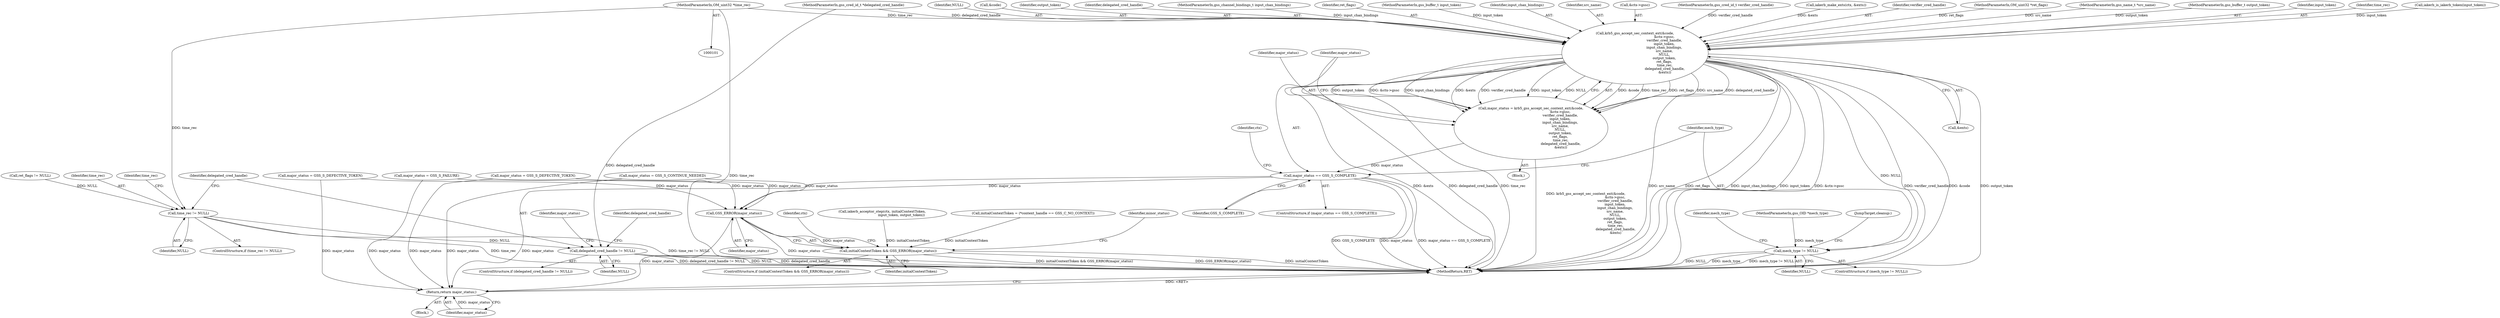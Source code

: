 digraph "0_krb5_e04f0283516e80d2f93366e0d479d13c9b5c8c2a_1@pointer" {
"1000111" [label="(MethodParameterIn,OM_uint32 *time_rec)"];
"1000226" [label="(Call,time_rec != NULL)"];
"1000234" [label="(Call,delegated_cred_handle != NULL)"];
"1000253" [label="(Call,krb5_gss_accept_sec_context_ext(&code,\n                                                       &ctx->gssc,\n                                                       verifier_cred_handle,\n                                                       input_token,\n                                                       input_chan_bindings,\n                                                       src_name,\n                                                       NULL,\n                                                       output_token,\n                                                       ret_flags,\n                                                        time_rec,\n                                                        delegated_cred_handle,\n                                                        &exts))"];
"1000251" [label="(Call,major_status = krb5_gss_accept_sec_context_ext(&code,\n                                                       &ctx->gssc,\n                                                       verifier_cred_handle,\n                                                       input_token,\n                                                       input_chan_bindings,\n                                                       src_name,\n                                                       NULL,\n                                                       output_token,\n                                                       ret_flags,\n                                                        time_rec,\n                                                        delegated_cred_handle,\n                                                        &exts))"];
"1000272" [label="(Call,major_status == GSS_S_COMPLETE)"];
"1000294" [label="(Call,GSS_ERROR(major_status))"];
"1000292" [label="(Call,initialContextToken && GSS_ERROR(major_status))"];
"1000307" [label="(Return,return major_status;)"];
"1000281" [label="(Call,mech_type != NULL)"];
"1000218" [label="(Call,ret_flags != NULL)"];
"1000253" [label="(Call,krb5_gss_accept_sec_context_ext(&code,\n                                                       &ctx->gssc,\n                                                       verifier_cred_handle,\n                                                       input_token,\n                                                       input_chan_bindings,\n                                                       src_name,\n                                                       NULL,\n                                                       output_token,\n                                                       ret_flags,\n                                                        time_rec,\n                                                        delegated_cred_handle,\n                                                        &exts))"];
"1000291" [label="(ControlStructure,if (initialContextToken && GSS_ERROR(major_status)))"];
"1000269" [label="(Call,&exts)"];
"1000267" [label="(Identifier,time_rec)"];
"1000274" [label="(Identifier,GSS_S_COMPLETE)"];
"1000149" [label="(Call,iakerb_is_iakerb_token(input_token))"];
"1000264" [label="(Identifier,NULL)"];
"1000111" [label="(MethodParameterIn,OM_uint32 *time_rec)"];
"1000271" [label="(ControlStructure,if (major_status == GSS_S_COMPLETE))"];
"1000251" [label="(Call,major_status = krb5_gss_accept_sec_context_ext(&code,\n                                                       &ctx->gssc,\n                                                       verifier_cred_handle,\n                                                       input_token,\n                                                       input_chan_bindings,\n                                                       src_name,\n                                                       NULL,\n                                                       output_token,\n                                                       ret_flags,\n                                                        time_rec,\n                                                        delegated_cred_handle,\n                                                        &exts))"];
"1000113" [label="(Block,)"];
"1000254" [label="(Call,&code)"];
"1000265" [label="(Identifier,output_token)"];
"1000293" [label="(Identifier,initialContextToken)"];
"1000245" [label="(Block,)"];
"1000282" [label="(Identifier,mech_type)"];
"1000295" [label="(Identifier,major_status)"];
"1000286" [label="(Identifier,mech_type)"];
"1000294" [label="(Call,GSS_ERROR(major_status))"];
"1000268" [label="(Identifier,delegated_cred_handle)"];
"1000235" [label="(Identifier,delegated_cred_handle)"];
"1000307" [label="(Return,return major_status;)"];
"1000106" [label="(MethodParameterIn,gss_channel_bindings_t input_chan_bindings)"];
"1000298" [label="(Identifier,ctx)"];
"1000162" [label="(Call,major_status = GSS_S_DEFECTIVE_TOKEN)"];
"1000266" [label="(Identifier,ret_flags)"];
"1000105" [label="(MethodParameterIn,gss_buffer_t input_token)"];
"1000283" [label="(Identifier,NULL)"];
"1000262" [label="(Identifier,input_chan_bindings)"];
"1000263" [label="(Identifier,src_name)"];
"1000273" [label="(Identifier,major_status)"];
"1000281" [label="(Call,mech_type != NULL)"];
"1000256" [label="(Call,&ctx->gssc)"];
"1000108" [label="(MethodParameterIn,gss_OID *mech_type)"];
"1000115" [label="(Call,major_status = GSS_S_FAILURE)"];
"1000104" [label="(MethodParameterIn,gss_cred_id_t verifier_cred_handle)"];
"1000247" [label="(Call,iakerb_make_exts(ctx, &exts))"];
"1000241" [label="(Call,major_status = GSS_S_CONTINUE_NEEDED)"];
"1000226" [label="(Call,time_rec != NULL)"];
"1000260" [label="(Identifier,verifier_cred_handle)"];
"1000292" [label="(Call,initialContextToken && GSS_ERROR(major_status))"];
"1000280" [label="(ControlStructure,if (mech_type != NULL))"];
"1000110" [label="(MethodParameterIn,OM_uint32 *ret_flags)"];
"1000242" [label="(Identifier,major_status)"];
"1000252" [label="(Identifier,major_status)"];
"1000236" [label="(Identifier,NULL)"];
"1000168" [label="(Call,iakerb_acceptor_step(ctx, initialContextToken,\n                                    input_token, output_token))"];
"1000308" [label="(Identifier,major_status)"];
"1000233" [label="(ControlStructure,if (delegated_cred_handle != NULL))"];
"1000228" [label="(Identifier,NULL)"];
"1000227" [label="(Identifier,time_rec)"];
"1000107" [label="(MethodParameterIn,gss_name_t *src_name)"];
"1000272" [label="(Call,major_status == GSS_S_COMPLETE)"];
"1000109" [label="(MethodParameterIn,gss_buffer_t output_token)"];
"1000231" [label="(Identifier,time_rec)"];
"1000225" [label="(ControlStructure,if (time_rec != NULL))"];
"1000261" [label="(Identifier,input_token)"];
"1000112" [label="(MethodParameterIn,gss_cred_id_t *delegated_cred_handle)"];
"1000234" [label="(Call,delegated_cred_handle != NULL)"];
"1000239" [label="(Identifier,delegated_cred_handle)"];
"1000179" [label="(Call,major_status = GSS_S_DEFECTIVE_TOKEN)"];
"1000121" [label="(Call,initialContextToken = (*context_handle == GSS_C_NO_CONTEXT))"];
"1000290" [label="(JumpTarget,cleanup:)"];
"1000305" [label="(Identifier,minor_status)"];
"1000277" [label="(Identifier,ctx)"];
"1000309" [label="(MethodReturn,RET)"];
"1000111" -> "1000101"  [label="AST: "];
"1000111" -> "1000309"  [label="DDG: time_rec"];
"1000111" -> "1000226"  [label="DDG: time_rec"];
"1000111" -> "1000253"  [label="DDG: time_rec"];
"1000226" -> "1000225"  [label="AST: "];
"1000226" -> "1000228"  [label="CFG: "];
"1000227" -> "1000226"  [label="AST: "];
"1000228" -> "1000226"  [label="AST: "];
"1000231" -> "1000226"  [label="CFG: "];
"1000235" -> "1000226"  [label="CFG: "];
"1000226" -> "1000309"  [label="DDG: time_rec"];
"1000226" -> "1000309"  [label="DDG: time_rec != NULL"];
"1000218" -> "1000226"  [label="DDG: NULL"];
"1000226" -> "1000234"  [label="DDG: NULL"];
"1000234" -> "1000233"  [label="AST: "];
"1000234" -> "1000236"  [label="CFG: "];
"1000235" -> "1000234"  [label="AST: "];
"1000236" -> "1000234"  [label="AST: "];
"1000239" -> "1000234"  [label="CFG: "];
"1000242" -> "1000234"  [label="CFG: "];
"1000234" -> "1000309"  [label="DDG: NULL"];
"1000234" -> "1000309"  [label="DDG: delegated_cred_handle"];
"1000234" -> "1000309"  [label="DDG: delegated_cred_handle != NULL"];
"1000112" -> "1000234"  [label="DDG: delegated_cred_handle"];
"1000253" -> "1000251"  [label="AST: "];
"1000253" -> "1000269"  [label="CFG: "];
"1000254" -> "1000253"  [label="AST: "];
"1000256" -> "1000253"  [label="AST: "];
"1000260" -> "1000253"  [label="AST: "];
"1000261" -> "1000253"  [label="AST: "];
"1000262" -> "1000253"  [label="AST: "];
"1000263" -> "1000253"  [label="AST: "];
"1000264" -> "1000253"  [label="AST: "];
"1000265" -> "1000253"  [label="AST: "];
"1000266" -> "1000253"  [label="AST: "];
"1000267" -> "1000253"  [label="AST: "];
"1000268" -> "1000253"  [label="AST: "];
"1000269" -> "1000253"  [label="AST: "];
"1000251" -> "1000253"  [label="CFG: "];
"1000253" -> "1000309"  [label="DDG: &ctx->gssc"];
"1000253" -> "1000309"  [label="DDG: verifier_cred_handle"];
"1000253" -> "1000309"  [label="DDG: &code"];
"1000253" -> "1000309"  [label="DDG: output_token"];
"1000253" -> "1000309"  [label="DDG: &exts"];
"1000253" -> "1000309"  [label="DDG: delegated_cred_handle"];
"1000253" -> "1000309"  [label="DDG: time_rec"];
"1000253" -> "1000309"  [label="DDG: src_name"];
"1000253" -> "1000309"  [label="DDG: ret_flags"];
"1000253" -> "1000309"  [label="DDG: input_chan_bindings"];
"1000253" -> "1000309"  [label="DDG: input_token"];
"1000253" -> "1000251"  [label="DDG: &code"];
"1000253" -> "1000251"  [label="DDG: time_rec"];
"1000253" -> "1000251"  [label="DDG: ret_flags"];
"1000253" -> "1000251"  [label="DDG: src_name"];
"1000253" -> "1000251"  [label="DDG: delegated_cred_handle"];
"1000253" -> "1000251"  [label="DDG: output_token"];
"1000253" -> "1000251"  [label="DDG: &ctx->gssc"];
"1000253" -> "1000251"  [label="DDG: input_chan_bindings"];
"1000253" -> "1000251"  [label="DDG: &exts"];
"1000253" -> "1000251"  [label="DDG: verifier_cred_handle"];
"1000253" -> "1000251"  [label="DDG: input_token"];
"1000253" -> "1000251"  [label="DDG: NULL"];
"1000104" -> "1000253"  [label="DDG: verifier_cred_handle"];
"1000149" -> "1000253"  [label="DDG: input_token"];
"1000105" -> "1000253"  [label="DDG: input_token"];
"1000106" -> "1000253"  [label="DDG: input_chan_bindings"];
"1000107" -> "1000253"  [label="DDG: src_name"];
"1000109" -> "1000253"  [label="DDG: output_token"];
"1000110" -> "1000253"  [label="DDG: ret_flags"];
"1000112" -> "1000253"  [label="DDG: delegated_cred_handle"];
"1000247" -> "1000253"  [label="DDG: &exts"];
"1000253" -> "1000281"  [label="DDG: NULL"];
"1000251" -> "1000245"  [label="AST: "];
"1000252" -> "1000251"  [label="AST: "];
"1000273" -> "1000251"  [label="CFG: "];
"1000251" -> "1000309"  [label="DDG: krb5_gss_accept_sec_context_ext(&code,\n                                                       &ctx->gssc,\n                                                       verifier_cred_handle,\n                                                       input_token,\n                                                       input_chan_bindings,\n                                                       src_name,\n                                                       NULL,\n                                                       output_token,\n                                                       ret_flags,\n                                                        time_rec,\n                                                        delegated_cred_handle,\n                                                        &exts)"];
"1000251" -> "1000272"  [label="DDG: major_status"];
"1000272" -> "1000271"  [label="AST: "];
"1000272" -> "1000274"  [label="CFG: "];
"1000273" -> "1000272"  [label="AST: "];
"1000274" -> "1000272"  [label="AST: "];
"1000277" -> "1000272"  [label="CFG: "];
"1000282" -> "1000272"  [label="CFG: "];
"1000272" -> "1000309"  [label="DDG: GSS_S_COMPLETE"];
"1000272" -> "1000309"  [label="DDG: major_status"];
"1000272" -> "1000309"  [label="DDG: major_status == GSS_S_COMPLETE"];
"1000272" -> "1000294"  [label="DDG: major_status"];
"1000272" -> "1000307"  [label="DDG: major_status"];
"1000294" -> "1000292"  [label="AST: "];
"1000294" -> "1000295"  [label="CFG: "];
"1000295" -> "1000294"  [label="AST: "];
"1000292" -> "1000294"  [label="CFG: "];
"1000294" -> "1000309"  [label="DDG: major_status"];
"1000294" -> "1000292"  [label="DDG: major_status"];
"1000179" -> "1000294"  [label="DDG: major_status"];
"1000241" -> "1000294"  [label="DDG: major_status"];
"1000162" -> "1000294"  [label="DDG: major_status"];
"1000115" -> "1000294"  [label="DDG: major_status"];
"1000294" -> "1000307"  [label="DDG: major_status"];
"1000292" -> "1000291"  [label="AST: "];
"1000292" -> "1000293"  [label="CFG: "];
"1000293" -> "1000292"  [label="AST: "];
"1000298" -> "1000292"  [label="CFG: "];
"1000305" -> "1000292"  [label="CFG: "];
"1000292" -> "1000309"  [label="DDG: initialContextToken && GSS_ERROR(major_status)"];
"1000292" -> "1000309"  [label="DDG: GSS_ERROR(major_status)"];
"1000292" -> "1000309"  [label="DDG: initialContextToken"];
"1000121" -> "1000292"  [label="DDG: initialContextToken"];
"1000168" -> "1000292"  [label="DDG: initialContextToken"];
"1000307" -> "1000113"  [label="AST: "];
"1000307" -> "1000308"  [label="CFG: "];
"1000308" -> "1000307"  [label="AST: "];
"1000309" -> "1000307"  [label="CFG: "];
"1000307" -> "1000309"  [label="DDG: <RET>"];
"1000308" -> "1000307"  [label="DDG: major_status"];
"1000179" -> "1000307"  [label="DDG: major_status"];
"1000241" -> "1000307"  [label="DDG: major_status"];
"1000162" -> "1000307"  [label="DDG: major_status"];
"1000115" -> "1000307"  [label="DDG: major_status"];
"1000281" -> "1000280"  [label="AST: "];
"1000281" -> "1000283"  [label="CFG: "];
"1000282" -> "1000281"  [label="AST: "];
"1000283" -> "1000281"  [label="AST: "];
"1000286" -> "1000281"  [label="CFG: "];
"1000290" -> "1000281"  [label="CFG: "];
"1000281" -> "1000309"  [label="DDG: mech_type"];
"1000281" -> "1000309"  [label="DDG: mech_type != NULL"];
"1000281" -> "1000309"  [label="DDG: NULL"];
"1000108" -> "1000281"  [label="DDG: mech_type"];
}
